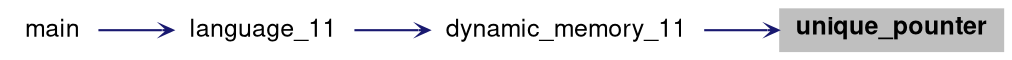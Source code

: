 digraph "unique_pounter"
{
 // LATEX_PDF_SIZE
  bgcolor="transparent";
  edge [fontname="Helvetica,Arial,sans-serif",fontsize=15,labelfontsize=15 arrowhead=open arrowtail=open arrowsize=0.5];
  node [fontname="Helvetica,Arial,sans-serif",fontsize=15,fontsize=12 shape=plaintext];
  rankdir="RL";
  Node1 [label=<<b>unique_pounter</b>>,height=0.2,width=0.4,color="black", fillcolor="grey75", style="filled", fontcolor="black",tooltip="unique_ptr"];
  Node1 -> Node2 [dir="back",color="midnightblue",style="solid"];
  Node2 [label="dynamic_memory_11",height=0.2,width=0.4,color="black",URL="$group__lang11.html#ga90b35e01fc69af078797f15afe3cd85c",tooltip=" "];
  Node2 -> Node3 [dir="back",color="midnightblue",style="solid"];
  Node3 [label="language_11",height=0.2,width=0.4,color="black",URL="$group__lang11.html#gaa2d7b19a78d91914e735ea5a16767df4",tooltip=" "];
  Node3 -> Node4 [dir="back",color="midnightblue",style="solid"];
  Node4 [label="main",height=0.2,width=0.4,color="black",URL="$group__CPP11.html#ga840291bc02cba5474a4cb46a9b9566fe",tooltip=" "];
}
